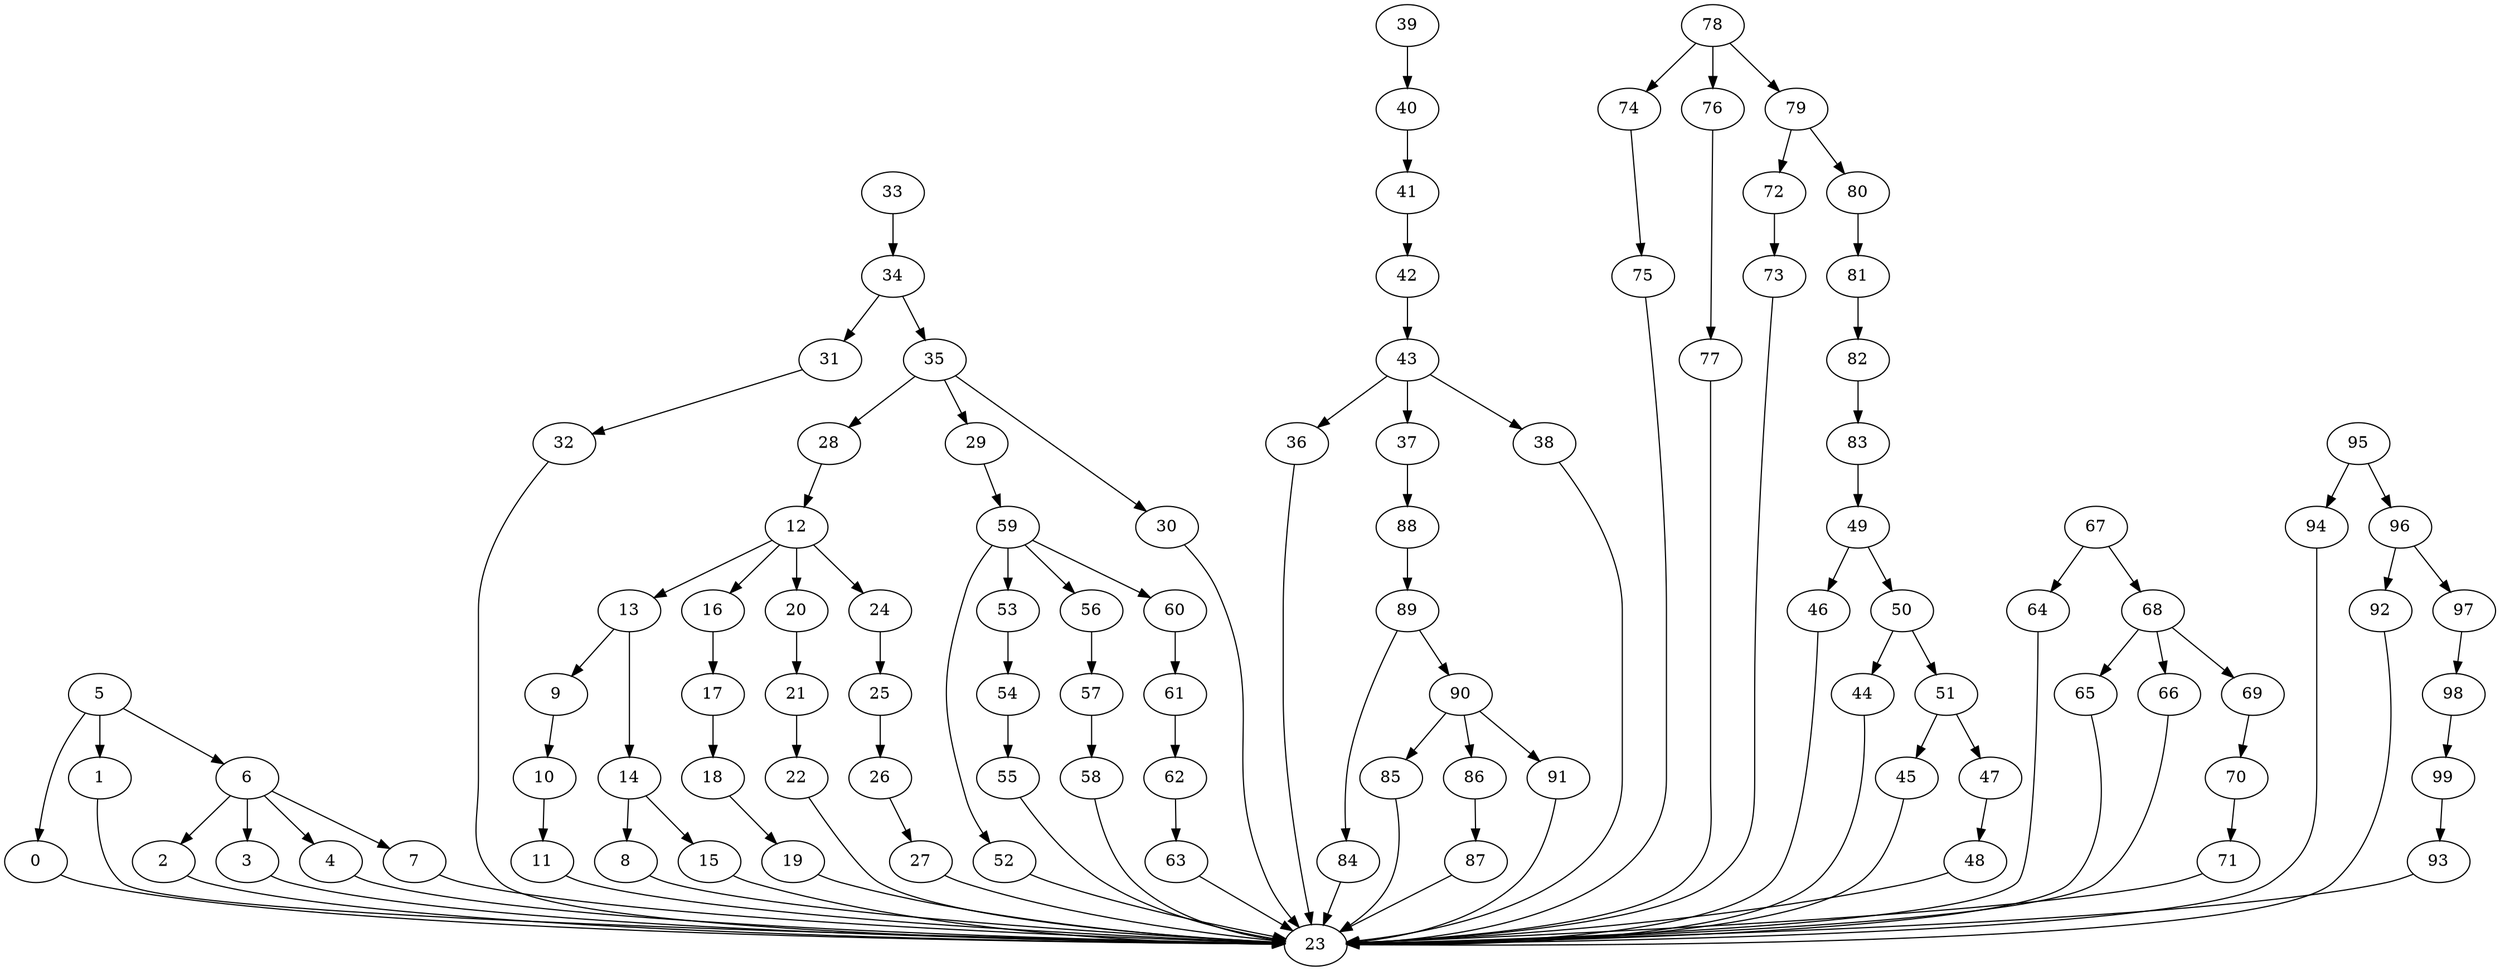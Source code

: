strict digraph  {
0 [exec=160];
1 [exec=150];
2 [exec=180];
3 [exec=145];
4 [exec=189];
5 [exec=163];
6 [exec=178];
7 [exec=118];
8 [exec=193];
9 [exec=95];
10 [exec=110];
11 [exec=109];
12 [exec=56];
13 [exec=95];
14 [exec=133];
15 [exec=94];
16 [exec=84];
17 [exec=180];
18 [exec=180];
19 [exec=142];
20 [exec=181];
21 [exec=193];
22 [exec=96];
23 [exec=164];
24 [exec=156];
25 [exec=184];
26 [exec=143];
27 [exec=140];
28 [exec=177];
29 [exec=178];
30 [exec=181];
31 [exec=140];
32 [exec=166];
33 [exec=168];
34 [exec=139];
35 [exec=195];
36 [exec=92];
37 [exec=118];
38 [exec=172];
39 [exec=129];
40 [exec=127];
41 [exec=179];
42 [exec=193];
43 [exec=182];
44 [exec=69];
45 [exec=137];
46 [exec=52];
47 [exec=98];
48 [exec=77];
49 [exec=65];
50 [exec=197];
51 [exec=62];
52 [exec=112];
53 [exec=103];
54 [exec=65];
55 [exec=158];
56 [exec=58];
57 [exec=64];
58 [exec=142];
59 [exec=142];
60 [exec=94];
61 [exec=113];
62 [exec=56];
63 [exec=71];
64 [exec=115];
65 [exec=82];
66 [exec=90];
67 [exec=97];
68 [exec=183];
69 [exec=50];
70 [exec=148];
71 [exec=200];
72 [exec=78];
73 [exec=123];
74 [exec=136];
75 [exec=175];
76 [exec=57];
77 [exec=128];
78 [exec=164];
79 [exec=191];
80 [exec=61];
81 [exec=117];
82 [exec=152];
83 [exec=89];
84 [exec=164];
85 [exec=82];
86 [exec=182];
87 [exec=199];
88 [exec=150];
89 [exec=174];
90 [exec=181];
91 [exec=133];
92 [exec=64];
93 [exec=114];
94 [exec=58];
95 [exec=83];
96 [exec=91];
97 [exec=93];
98 [exec=74];
99 [exec=166];
0 -> 23  [comm=8];
1 -> 23  [comm=7];
2 -> 23  [comm=15];
3 -> 23  [comm=17];
4 -> 23  [comm=11];
5 -> 6  [comm=8];
5 -> 0  [comm=5];
5 -> 1  [comm=20];
6 -> 7  [comm=6];
6 -> 2  [comm=20];
6 -> 3  [comm=14];
6 -> 4  [comm=16];
7 -> 23  [comm=19];
8 -> 23  [comm=9];
9 -> 10  [comm=16];
10 -> 11  [comm=13];
11 -> 23  [comm=20];
12 -> 13  [comm=20];
12 -> 16  [comm=18];
12 -> 20  [comm=20];
12 -> 24  [comm=14];
13 -> 14  [comm=17];
13 -> 9  [comm=12];
14 -> 15  [comm=10];
14 -> 8  [comm=20];
15 -> 23  [comm=13];
16 -> 17  [comm=18];
17 -> 18  [comm=7];
18 -> 19  [comm=8];
19 -> 23  [comm=7];
20 -> 21  [comm=16];
21 -> 22  [comm=10];
22 -> 23  [comm=9];
24 -> 25  [comm=18];
25 -> 26  [comm=7];
26 -> 27  [comm=7];
27 -> 23  [comm=6];
28 -> 12  [comm=9];
29 -> 59  [comm=14];
30 -> 23  [comm=17];
31 -> 32  [comm=12];
32 -> 23  [comm=15];
33 -> 34  [comm=19];
34 -> 35  [comm=10];
34 -> 31  [comm=14];
35 -> 28  [comm=8];
35 -> 29  [comm=9];
35 -> 30  [comm=18];
36 -> 23  [comm=8];
37 -> 88  [comm=15];
38 -> 23  [comm=12];
39 -> 40  [comm=13];
40 -> 41  [comm=10];
41 -> 42  [comm=10];
42 -> 43  [comm=19];
43 -> 36  [comm=12];
43 -> 37  [comm=17];
43 -> 38  [comm=16];
44 -> 23  [comm=9];
45 -> 23  [comm=19];
46 -> 23  [comm=19];
47 -> 48  [comm=5];
48 -> 23  [comm=17];
49 -> 50  [comm=10];
49 -> 46  [comm=17];
50 -> 51  [comm=6];
50 -> 44  [comm=20];
51 -> 45  [comm=13];
51 -> 47  [comm=17];
52 -> 23  [comm=13];
53 -> 54  [comm=18];
54 -> 55  [comm=20];
55 -> 23  [comm=16];
56 -> 57  [comm=15];
57 -> 58  [comm=7];
58 -> 23  [comm=12];
59 -> 60  [comm=11];
59 -> 52  [comm=17];
59 -> 53  [comm=17];
59 -> 56  [comm=5];
60 -> 61  [comm=15];
61 -> 62  [comm=19];
62 -> 63  [comm=19];
63 -> 23  [comm=10];
64 -> 23  [comm=8];
65 -> 23  [comm=5];
66 -> 23  [comm=17];
67 -> 68  [comm=11];
67 -> 64  [comm=17];
68 -> 69  [comm=11];
68 -> 65  [comm=8];
68 -> 66  [comm=17];
69 -> 70  [comm=11];
70 -> 71  [comm=13];
71 -> 23  [comm=11];
72 -> 73  [comm=20];
73 -> 23  [comm=9];
74 -> 75  [comm=5];
75 -> 23  [comm=18];
76 -> 77  [comm=20];
77 -> 23  [comm=13];
78 -> 79  [comm=10];
78 -> 74  [comm=19];
78 -> 76  [comm=11];
79 -> 80  [comm=7];
79 -> 72  [comm=16];
80 -> 81  [comm=5];
81 -> 82  [comm=20];
82 -> 83  [comm=7];
83 -> 49  [comm=20];
84 -> 23  [comm=15];
85 -> 23  [comm=19];
86 -> 87  [comm=13];
87 -> 23  [comm=19];
88 -> 89  [comm=5];
89 -> 90  [comm=7];
89 -> 84  [comm=16];
90 -> 91  [comm=10];
90 -> 85  [comm=17];
90 -> 86  [comm=13];
91 -> 23  [comm=9];
92 -> 23  [comm=6];
93 -> 23  [comm=10];
94 -> 23  [comm=20];
95 -> 96  [comm=17];
95 -> 94  [comm=19];
96 -> 97  [comm=14];
96 -> 92  [comm=9];
97 -> 98  [comm=5];
98 -> 99  [comm=14];
99 -> 93  [comm=19];
}
